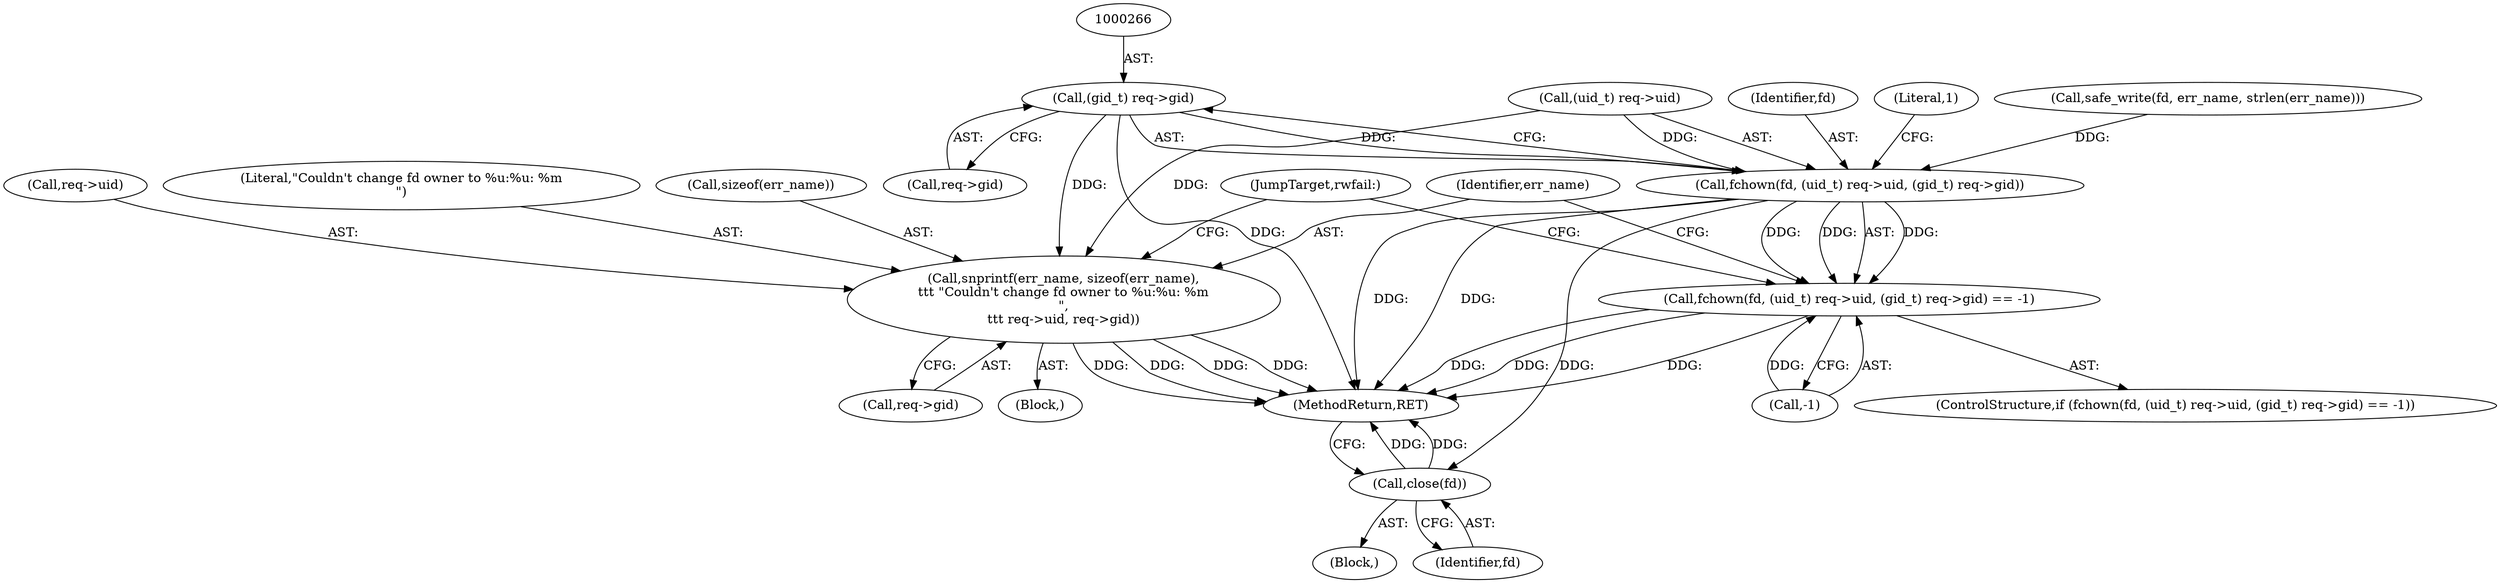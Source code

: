 digraph "0_slurm_92362a92fffe60187df61f99ab11c249d44120ee@pointer" {
"1000265" [label="(Call,(gid_t) req->gid)"];
"1000258" [label="(Call,fchown(fd, (uid_t) req->uid, (gid_t) req->gid))"];
"1000257" [label="(Call,fchown(fd, (uid_t) req->uid, (gid_t) req->gid) == -1)"];
"1000285" [label="(Call,close(fd))"];
"1000273" [label="(Call,snprintf(err_name, sizeof(err_name),\n\t\t\t \"Couldn't change fd owner to %u:%u: %m\n\",\n\t\t\t req->uid, req->gid))"];
"1000285" [label="(Call,close(fd))"];
"1000271" [label="(Literal,1)"];
"1000258" [label="(Call,fchown(fd, (uid_t) req->uid, (gid_t) req->gid))"];
"1000274" [label="(Identifier,err_name)"];
"1000284" [label="(JumpTarget,rwfail:)"];
"1000103" [label="(Block,)"];
"1000286" [label="(Identifier,fd)"];
"1000278" [label="(Call,req->uid)"];
"1000277" [label="(Literal,\"Couldn't change fd owner to %u:%u: %m\n\")"];
"1000275" [label="(Call,sizeof(err_name))"];
"1000256" [label="(ControlStructure,if (fchown(fd, (uid_t) req->uid, (gid_t) req->gid) == -1))"];
"1000267" [label="(Call,req->gid)"];
"1000251" [label="(Call,safe_write(fd, err_name, strlen(err_name)))"];
"1000257" [label="(Call,fchown(fd, (uid_t) req->uid, (gid_t) req->gid) == -1)"];
"1000260" [label="(Call,(uid_t) req->uid)"];
"1000270" [label="(Call,-1)"];
"1000259" [label="(Identifier,fd)"];
"1000272" [label="(Block,)"];
"1000287" [label="(MethodReturn,RET)"];
"1000273" [label="(Call,snprintf(err_name, sizeof(err_name),\n\t\t\t \"Couldn't change fd owner to %u:%u: %m\n\",\n\t\t\t req->uid, req->gid))"];
"1000281" [label="(Call,req->gid)"];
"1000265" [label="(Call,(gid_t) req->gid)"];
"1000265" -> "1000258"  [label="AST: "];
"1000265" -> "1000267"  [label="CFG: "];
"1000266" -> "1000265"  [label="AST: "];
"1000267" -> "1000265"  [label="AST: "];
"1000258" -> "1000265"  [label="CFG: "];
"1000265" -> "1000287"  [label="DDG: "];
"1000265" -> "1000258"  [label="DDG: "];
"1000265" -> "1000273"  [label="DDG: "];
"1000258" -> "1000257"  [label="AST: "];
"1000259" -> "1000258"  [label="AST: "];
"1000260" -> "1000258"  [label="AST: "];
"1000271" -> "1000258"  [label="CFG: "];
"1000258" -> "1000287"  [label="DDG: "];
"1000258" -> "1000287"  [label="DDG: "];
"1000258" -> "1000257"  [label="DDG: "];
"1000258" -> "1000257"  [label="DDG: "];
"1000258" -> "1000257"  [label="DDG: "];
"1000251" -> "1000258"  [label="DDG: "];
"1000260" -> "1000258"  [label="DDG: "];
"1000258" -> "1000285"  [label="DDG: "];
"1000257" -> "1000256"  [label="AST: "];
"1000257" -> "1000270"  [label="CFG: "];
"1000270" -> "1000257"  [label="AST: "];
"1000274" -> "1000257"  [label="CFG: "];
"1000284" -> "1000257"  [label="CFG: "];
"1000257" -> "1000287"  [label="DDG: "];
"1000257" -> "1000287"  [label="DDG: "];
"1000257" -> "1000287"  [label="DDG: "];
"1000270" -> "1000257"  [label="DDG: "];
"1000285" -> "1000103"  [label="AST: "];
"1000285" -> "1000286"  [label="CFG: "];
"1000286" -> "1000285"  [label="AST: "];
"1000287" -> "1000285"  [label="CFG: "];
"1000285" -> "1000287"  [label="DDG: "];
"1000285" -> "1000287"  [label="DDG: "];
"1000273" -> "1000272"  [label="AST: "];
"1000273" -> "1000281"  [label="CFG: "];
"1000274" -> "1000273"  [label="AST: "];
"1000275" -> "1000273"  [label="AST: "];
"1000277" -> "1000273"  [label="AST: "];
"1000278" -> "1000273"  [label="AST: "];
"1000281" -> "1000273"  [label="AST: "];
"1000284" -> "1000273"  [label="CFG: "];
"1000273" -> "1000287"  [label="DDG: "];
"1000273" -> "1000287"  [label="DDG: "];
"1000273" -> "1000287"  [label="DDG: "];
"1000273" -> "1000287"  [label="DDG: "];
"1000260" -> "1000273"  [label="DDG: "];
}
